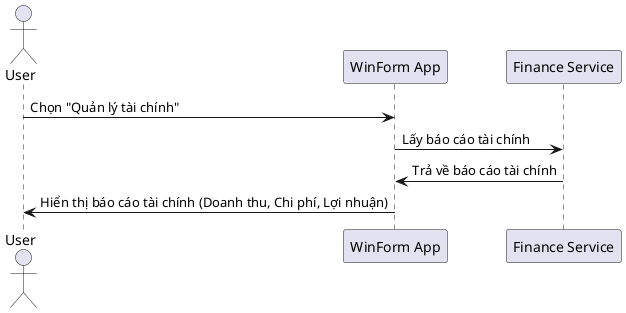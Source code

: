 @startuml
actor User
participant "WinForm App" as App
participant "Finance Service" as FinanceService

User -> App: Chọn "Quản lý tài chính"
App -> FinanceService: Lấy báo cáo tài chính
FinanceService -> App: Trả về báo cáo tài chính
App -> User: Hiển thị báo cáo tài chính (Doanh thu, Chi phí, Lợi nhuận)
@enduml
